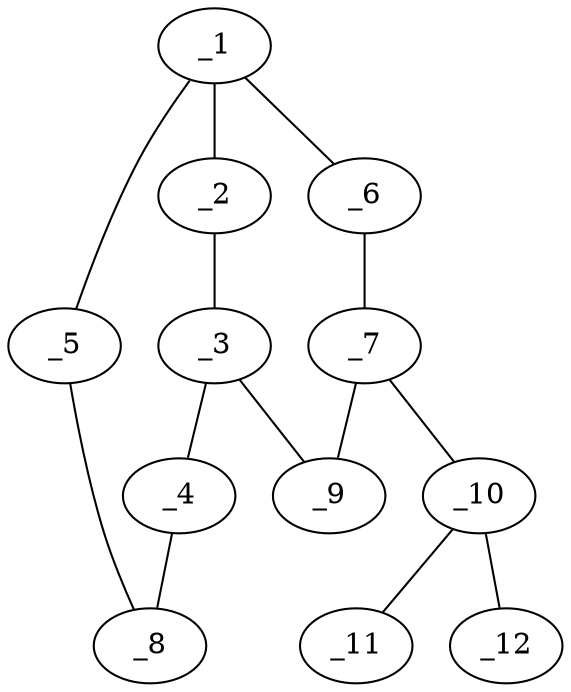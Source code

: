 graph molid625468 {
	_1	 [charge=0,
		chem=1,
		symbol="C  ",
		x="6.1808",
		y="0.1939"];
	_2	 [charge=0,
		chem=1,
		symbol="C  ",
		x="5.703",
		y="2.1425"];
	_1 -- _2	 [valence=1];
	_5	 [charge=0,
		chem=1,
		symbol="C  ",
		x="7.8854",
		y="-0.8507"];
	_1 -- _5	 [valence=1];
	_6	 [charge=0,
		chem=1,
		symbol="C  ",
		x="4.6456",
		y="-1.0492"];
	_1 -- _6	 [valence=1];
	_3	 [charge=0,
		chem=1,
		symbol="C  ",
		x="6.4396",
		y="1.1599"];
	_2 -- _3	 [valence=1];
	_4	 [charge=0,
		chem=1,
		symbol="C  ",
		x="8.3042",
		y="0.7122"];
	_3 -- _4	 [valence=1];
	_9	 [charge=0,
		chem=1,
		symbol="C  ",
		x="3.8366",
		y="0.352"];
	_3 -- _9	 [valence=1];
	_8	 [charge=0,
		chem=1,
		symbol="C  ",
		x="8.6626",
		y="-0.2214"];
	_4 -- _8	 [valence=2];
	_5 -- _8	 [valence=1];
	_7	 [charge=0,
		chem=1,
		symbol="C  ",
		x="3.7321",
		y="-0.6425"];
	_6 -- _7	 [valence=1];
	_7 -- _9	 [valence=1];
	_10	 [charge=0,
		chem=1,
		symbol="C  ",
		x="2.866",
		y="-1.1425"];
	_7 -- _10	 [valence=1];
	_11	 [charge=0,
		chem=2,
		symbol="O  ",
		x=2,
		y="-0.6425"];
	_10 -- _11	 [valence=2];
	_12	 [charge=0,
		chem=2,
		symbol="O  ",
		x="2.866",
		y="-2.1425"];
	_10 -- _12	 [valence=1];
}
